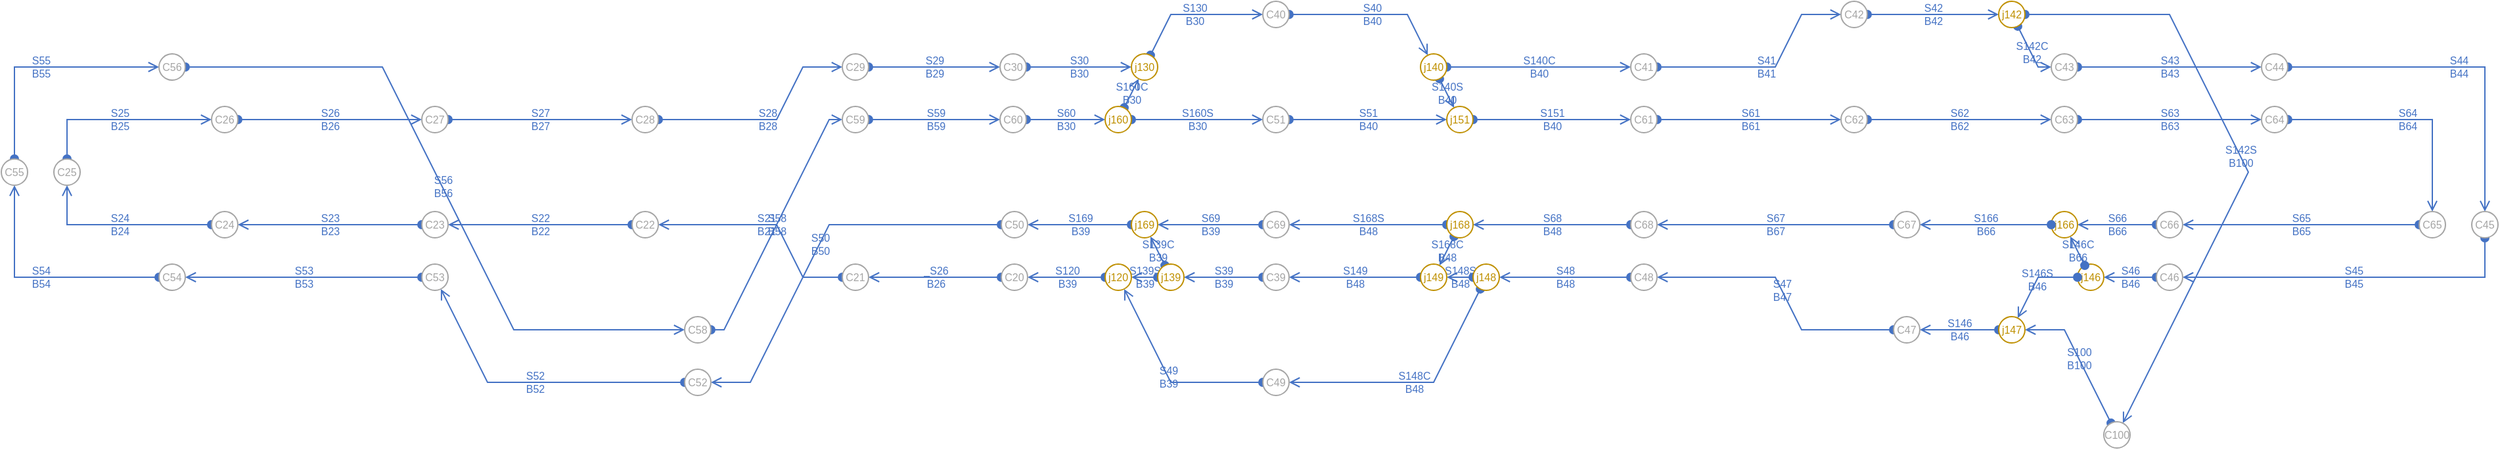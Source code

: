 <mxfile compressed="false" version="20.8.16" type="device">
  <diagram id="K6tpQGdSyWYsWiGt794e" name="v1">
    <mxGraphModel dx="1134" dy="796" grid="1" gridSize="10" guides="1" tooltips="1" connect="1" arrows="1" fold="1" page="1" pageScale="1" pageWidth="827" pageHeight="1169" math="0" shadow="0">
      <root>
        <mxCell id="0" />
        <mxCell id="1" parent="0" />
        <object label="%id%&lt;br&gt;%blockId%" placeholders="1" type="section" blockId="B40" id="S140S">
          <mxCell style="endArrow=open;html=1;rounded=0;startArrow=oval;startFill=1;endFill=0;fontSize=8;fontColor=#4472C4;strokeColor=#4472C4;labelBackgroundColor=none;" edge="1" parent="1" source="j140" target="j151">
            <mxGeometry width="100" height="100" relative="1" as="geometry">
              <mxPoint x="910" y="230" as="sourcePoint" />
              <mxPoint x="1050.0" y="230" as="targetPoint" />
            </mxGeometry>
          </mxCell>
        </object>
        <object label="%id%&lt;br&gt;%blockId%" placeholders="1" type="section" blockId="B40" id="S140C">
          <mxCell style="endArrow=open;html=1;rounded=0;startArrow=oval;startFill=1;endFill=0;fontSize=8;fontColor=#4472C4;strokeColor=#4472C4;labelBackgroundColor=none;" edge="1" parent="1" source="j140" target="C41">
            <mxGeometry width="100" height="100" relative="1" as="geometry">
              <mxPoint x="1134.434" y="218.963" as="sourcePoint" />
              <mxPoint x="1190" y="240" as="targetPoint" />
            </mxGeometry>
          </mxCell>
        </object>
        <object label="%id%&lt;br&gt;%blockId%" placeholders="1" type="section" blockId="B40" id="S40">
          <mxCell style="endArrow=open;html=1;rounded=0;startArrow=oval;startFill=1;endFill=0;fontSize=8;fontColor=#4472C4;strokeColor=#4472C4;labelBackgroundColor=none;" edge="1" parent="1" source="C40" target="j140">
            <mxGeometry width="100" height="100" relative="1" as="geometry">
              <mxPoint x="1020" y="170" as="sourcePoint" />
              <mxPoint x="1145.528" y="281.056" as="targetPoint" />
              <mxPoint as="offset" />
              <Array as="points">
                <mxPoint x="1100" y="200" />
              </Array>
            </mxGeometry>
          </mxCell>
        </object>
        <object label="%id%&lt;br&gt;%blockId%" placeholders="1" type="section" blockId="B30" id="S160C">
          <mxCell style="endArrow=open;html=1;rounded=0;startArrow=oval;startFill=1;endFill=0;fontSize=8;fontColor=#4472C4;strokeColor=#4472C4;labelBackgroundColor=none;" edge="1" parent="1" source="j160" target="j130">
            <mxGeometry width="100" height="100" relative="1" as="geometry">
              <mxPoint x="1094.451" y="218.955" as="sourcePoint" />
              <mxPoint x="1125.509" y="281.065" as="targetPoint" />
            </mxGeometry>
          </mxCell>
        </object>
        <object label="%id%&lt;br&gt;%blockId%" placeholders="1" type="section" blockId="B30" id="S160S">
          <mxCell style="endArrow=open;html=1;rounded=0;startArrow=oval;startFill=1;endFill=0;fontSize=8;fontColor=#4472C4;strokeColor=#4472C4;labelBackgroundColor=none;" edge="1" parent="1" source="j160" target="C51">
            <mxGeometry width="100" height="100" relative="1" as="geometry">
              <mxPoint x="1124.451" y="228.955" as="sourcePoint" />
              <mxPoint x="1000" y="300" as="targetPoint" />
              <mxPoint as="offset" />
            </mxGeometry>
          </mxCell>
        </object>
        <object label="%id%&lt;br&gt;%blockId%" placeholders="1" type="section" blockId="B30" id="S30">
          <mxCell style="endArrow=open;html=1;rounded=0;startArrow=oval;startFill=1;endFill=0;fontSize=8;fontColor=#4472C4;strokeColor=#4472C4;labelBackgroundColor=none;" edge="1" parent="1" source="C30" target="j130">
            <mxGeometry width="100" height="100" relative="1" as="geometry">
              <mxPoint x="810" y="240" as="sourcePoint" />
              <mxPoint x="925.528" y="218.944" as="targetPoint" />
            </mxGeometry>
          </mxCell>
        </object>
        <object label="%id%&lt;br&gt;%blockId%" placeholders="1" type="section" blockId="B39" id="S169">
          <mxCell style="endArrow=open;html=1;rounded=0;startArrow=oval;startFill=1;endFill=0;fontSize=8;fontColor=#4472C4;strokeColor=#4472C4;labelBackgroundColor=none;" edge="1" parent="1" source="j169" target="C50">
            <mxGeometry width="100" height="100" relative="1" as="geometry">
              <mxPoint x="850" y="360" as="sourcePoint" />
              <mxPoint x="760.0" y="170" as="targetPoint" />
            </mxGeometry>
          </mxCell>
        </object>
        <object label="%id%&lt;br&gt;%blockId%" placeholders="1" type="section" blockId="B39" id="S139S">
          <mxCell style="endArrow=open;html=1;rounded=0;startArrow=oval;startFill=1;endFill=0;fontSize=8;fontColor=#4472C4;strokeColor=#4472C4;labelBackgroundColor=none;" edge="1" parent="1" source="j139" target="j120">
            <mxGeometry width="100" height="100" relative="1" as="geometry">
              <mxPoint x="610" y="180" as="sourcePoint" />
              <mxPoint x="810" y="440" as="targetPoint" />
              <mxPoint as="offset" />
            </mxGeometry>
          </mxCell>
        </object>
        <object label="%id%&lt;br&gt;%blockId%" placeholders="1" type="section" blockId="B39" id="S139C">
          <mxCell style="endArrow=open;html=1;rounded=0;startArrow=oval;startFill=1;endFill=0;fontSize=8;fontColor=#4472C4;strokeColor=#4472C4;labelBackgroundColor=none;" edge="1" parent="1" source="j139" target="j169">
            <mxGeometry width="100" height="100" relative="1" as="geometry">
              <mxPoint x="765.545" y="441.047" as="sourcePoint" />
              <mxPoint x="734.472" y="378.944" as="targetPoint" />
            </mxGeometry>
          </mxCell>
        </object>
        <object label="%id%&lt;br&gt;%blockId%" placeholders="1" type="section" blockId="B39" id="S49">
          <mxCell style="endArrow=open;html=1;rounded=0;startArrow=oval;startFill=1;endFill=0;fontSize=8;fontColor=#4472C4;strokeColor=#4472C4;labelBackgroundColor=none;" edge="1" parent="1" source="C49" target="j120">
            <mxGeometry x="0.001" width="100" height="100" relative="1" as="geometry">
              <mxPoint x="955.528" y="511.056" as="sourcePoint" />
              <mxPoint x="864.472" y="388.944" as="targetPoint" />
              <Array as="points">
                <mxPoint x="920" y="480" />
              </Array>
              <mxPoint as="offset" />
            </mxGeometry>
          </mxCell>
        </object>
        <object label="%id%&lt;br&gt;%blockId%" placeholders="1" type="section" blockId="B54" id="S54">
          <mxCell style="endArrow=open;html=1;rounded=0;startArrow=oval;startFill=1;endFill=0;fontSize=8;fontColor=#4472C4;strokeColor=#4472C4;labelBackgroundColor=none;" edge="1" parent="1" source="C54" target="C55">
            <mxGeometry width="100" height="100" relative="1" as="geometry">
              <mxPoint x="160" y="480" as="sourcePoint" />
              <mxPoint x="100" y="480" as="targetPoint" />
              <mxPoint as="offset" />
              <Array as="points">
                <mxPoint x="40" y="400" />
              </Array>
            </mxGeometry>
          </mxCell>
        </object>
        <object label="%id%&lt;br&gt;%blockId%" placeholders="1" type="section" blockId="B30" id="S130">
          <mxCell style="endArrow=open;html=1;rounded=0;startArrow=oval;startFill=1;endFill=0;fontSize=8;fontColor=#4472C4;strokeColor=#4472C4;labelBackgroundColor=none;" edge="1" parent="1" source="j130" target="C40">
            <mxGeometry width="100" height="100" relative="1" as="geometry">
              <mxPoint x="940" y="210" as="sourcePoint" />
              <mxPoint x="1120" y="210" as="targetPoint" />
              <Array as="points">
                <mxPoint x="920" y="200" />
              </Array>
            </mxGeometry>
          </mxCell>
        </object>
        <object label="%id%&lt;br&gt;%blockId%" placeholders="1" type="section" blockId="B40" id="S51">
          <mxCell style="endArrow=open;html=1;rounded=0;startArrow=oval;startFill=1;endFill=0;fontSize=8;fontColor=#4472C4;strokeColor=#4472C4;labelBackgroundColor=none;" edge="1" parent="1" source="C51" target="j151">
            <mxGeometry width="100" height="100" relative="1" as="geometry">
              <mxPoint x="899.864" y="291.644" as="sourcePoint" />
              <mxPoint x="1010" y="310" as="targetPoint" />
              <mxPoint as="offset" />
            </mxGeometry>
          </mxCell>
        </object>
        <object label="%id%&lt;br&gt;%blockId%" placeholders="1" type="section" blockId="B40" id="S151">
          <mxCell style="endArrow=open;html=1;rounded=0;startArrow=oval;startFill=1;endFill=0;fontSize=8;fontColor=#4472C4;strokeColor=#4472C4;labelBackgroundColor=none;" edge="1" parent="1" source="j151" target="C61">
            <mxGeometry width="100" height="100" relative="1" as="geometry">
              <mxPoint x="1260.0" y="210" as="sourcePoint" />
              <mxPoint x="1280.0" y="210" as="targetPoint" />
              <mxPoint as="offset" />
            </mxGeometry>
          </mxCell>
        </object>
        <object label="%id%&lt;br&gt;%blockId%" placeholders="1" type="section" blockId="B61" id="S61">
          <mxCell style="endArrow=open;html=1;rounded=0;startArrow=oval;startFill=1;endFill=0;fontSize=8;fontColor=#4472C4;strokeColor=#4472C4;labelBackgroundColor=none;" edge="1" parent="1" source="C61" target="C62">
            <mxGeometry x="0.007" width="100" height="100" relative="1" as="geometry">
              <mxPoint x="1220" y="290" as="sourcePoint" />
              <mxPoint x="1370" y="280" as="targetPoint" />
              <mxPoint as="offset" />
            </mxGeometry>
          </mxCell>
        </object>
        <object label="%id%&lt;br&gt;%blockId%" placeholders="1" type="section" blockId="B65" id="S65">
          <mxCell style="endArrow=open;html=1;rounded=0;startArrow=oval;startFill=1;endFill=0;fontSize=8;fontColor=#4472C4;strokeColor=#4472C4;labelBackgroundColor=none;" edge="1" parent="1" source="C65" target="C66">
            <mxGeometry x="0.007" width="100" height="100" relative="1" as="geometry">
              <mxPoint x="1920" y="330" as="sourcePoint" />
              <mxPoint x="1810" y="370" as="targetPoint" />
              <mxPoint as="offset" />
              <Array as="points" />
            </mxGeometry>
          </mxCell>
        </object>
        <object label="%id%&lt;br&gt;%blockId%" placeholders="1" type="section" blockId="B48" id="S68">
          <mxCell style="endArrow=open;html=1;rounded=0;startArrow=oval;startFill=1;endFill=0;fontSize=8;fontColor=#4472C4;strokeColor=#4472C4;labelBackgroundColor=none;" edge="1" parent="1" source="C68" target="j168">
            <mxGeometry x="0.007" width="100" height="100" relative="1" as="geometry">
              <mxPoint x="1310.033" y="350.815" as="sourcePoint" />
              <mxPoint x="1170" y="360" as="targetPoint" />
              <mxPoint as="offset" />
            </mxGeometry>
          </mxCell>
        </object>
        <object label="%id%&lt;br&gt;%blockId%" placeholders="1" type="section" blockId="B44" id="S44">
          <mxCell style="endArrow=open;html=1;rounded=0;startArrow=oval;startFill=1;endFill=0;fontSize=8;fontColor=#4472C4;strokeColor=#4472C4;labelBackgroundColor=none;" edge="1" parent="1" source="C44" target="C45">
            <mxGeometry width="100" height="100" relative="1" as="geometry">
              <mxPoint x="1994.781" y="238.53" as="sourcePoint" />
              <mxPoint x="1974" y="240" as="targetPoint" />
              <Array as="points">
                <mxPoint x="1920" y="240" />
              </Array>
            </mxGeometry>
          </mxCell>
        </object>
        <object label="%id%&lt;br&gt;%blockId%" placeholders="1" type="section" blockId="B45" id="S45">
          <mxCell style="endArrow=open;html=1;rounded=0;startArrow=oval;startFill=1;endFill=0;fontSize=8;fontColor=#4472C4;strokeColor=#4472C4;labelBackgroundColor=none;" edge="1" parent="1" source="C45" target="C46">
            <mxGeometry width="100" height="100" relative="1" as="geometry">
              <mxPoint x="1930" y="260" as="sourcePoint" />
              <mxPoint x="1890" y="520" as="targetPoint" />
              <Array as="points">
                <mxPoint x="1920" y="400" />
              </Array>
            </mxGeometry>
          </mxCell>
        </object>
        <object label="%id%&lt;br&gt;%blockId%" placeholders="1" type="section" blockId="B48" id="S168S">
          <mxCell style="endArrow=open;html=1;rounded=0;startArrow=oval;startFill=1;endFill=0;fontSize=8;fontColor=#4472C4;strokeColor=#4472C4;labelBackgroundColor=none;" edge="1" parent="1" source="j168" target="C69">
            <mxGeometry width="100" height="100" relative="1" as="geometry">
              <mxPoint x="1150" y="360" as="sourcePoint" />
              <mxPoint x="860" y="370" as="targetPoint" />
            </mxGeometry>
          </mxCell>
        </object>
        <object label="%id%&lt;br&gt;%blockId%" placeholders="1" type="section" blockId="B24" id="S24">
          <mxCell style="endArrow=open;html=1;rounded=0;startArrow=oval;startFill=1;endFill=0;fontSize=8;fontColor=#4472C4;strokeColor=#4472C4;labelBackgroundColor=none;" edge="1" parent="1" source="C24" target="C25">
            <mxGeometry width="100" height="100" relative="1" as="geometry">
              <mxPoint x="360" y="410.0" as="sourcePoint" />
              <mxPoint x="260" y="410.0" as="targetPoint" />
              <Array as="points">
                <mxPoint x="80" y="360" />
              </Array>
            </mxGeometry>
          </mxCell>
        </object>
        <object label="%id%&lt;br&gt;%blockId%" placeholders="1" type="section" blockId="B25" id="S25">
          <mxCell style="endArrow=open;html=1;rounded=0;startArrow=oval;startFill=1;endFill=0;fontSize=8;fontColor=#4472C4;strokeColor=#4472C4;labelBackgroundColor=none;" edge="1" parent="1" source="C25" target="C26">
            <mxGeometry width="100" height="100" relative="1" as="geometry">
              <mxPoint x="240.0" y="370" as="sourcePoint" />
              <mxPoint x="180" y="370" as="targetPoint" />
              <Array as="points">
                <mxPoint x="80" y="280" />
              </Array>
            </mxGeometry>
          </mxCell>
        </object>
        <object label="%id%&lt;br&gt;%blockId%" placeholders="1" type="section" blockId="B26" id="S26">
          <mxCell style="endArrow=open;html=1;rounded=0;startArrow=oval;startFill=1;endFill=0;fontSize=8;fontColor=#4472C4;strokeColor=#4472C4;labelBackgroundColor=none;" edge="1" parent="1" source="C26" target="C27">
            <mxGeometry width="100" height="100" relative="1" as="geometry">
              <mxPoint x="570" y="360" as="sourcePoint" />
              <mxPoint x="280" y="280" as="targetPoint" />
              <mxPoint as="offset" />
            </mxGeometry>
          </mxCell>
        </object>
        <object label="%id%&lt;br&gt;%blockId%" placeholders="1" type="section" blockId="B55" id="S55">
          <mxCell style="endArrow=open;html=1;rounded=0;startArrow=oval;startFill=1;endFill=0;fontSize=8;fontColor=#4472C4;strokeColor=#4472C4;labelBackgroundColor=none;" edge="1" parent="1" source="C55" target="C56">
            <mxGeometry width="100" height="100" relative="1" as="geometry">
              <mxPoint x="360.0" y="450" as="sourcePoint" />
              <mxPoint x="110" y="200" as="targetPoint" />
              <mxPoint as="offset" />
              <Array as="points">
                <mxPoint x="40" y="240" />
              </Array>
            </mxGeometry>
          </mxCell>
        </object>
        <object label="%id%&lt;br&gt;%blockId%" placeholders="1" type="section" blockId="B26" id="_S26">
          <mxCell style="endArrow=open;html=1;rounded=0;startArrow=oval;startFill=1;endFill=0;fontSize=8;fontColor=#4472C4;strokeColor=#4472C4;labelBackgroundColor=none;" edge="1" parent="1" source="C20" target="C21">
            <mxGeometry width="100" height="100" relative="1" as="geometry">
              <mxPoint x="790" y="440" as="sourcePoint" />
              <mxPoint x="700" y="440" as="targetPoint" />
            </mxGeometry>
          </mxCell>
        </object>
        <object label="%id%&lt;br&gt;%blockId%" placeholders="1" type="section" blockId="B48" id="S148C">
          <mxCell style="endArrow=open;html=1;rounded=0;startArrow=oval;startFill=1;endFill=0;fontSize=8;fontColor=#4472C4;strokeColor=#4472C4;labelBackgroundColor=none;" edge="1" parent="1" source="j148" target="C49">
            <mxGeometry width="100" height="100" relative="1" as="geometry">
              <mxPoint x="1220" y="470" as="sourcePoint" />
              <mxPoint x="899.822" y="451.878" as="targetPoint" />
              <Array as="points">
                <mxPoint x="1120" y="480" />
              </Array>
            </mxGeometry>
          </mxCell>
        </object>
        <object label="%id%&lt;br&gt;%blockId%" placeholders="1" type="section" blockId="B39" id="S69">
          <mxCell style="endArrow=open;html=1;rounded=0;startArrow=oval;startFill=1;endFill=0;fontSize=8;fontColor=#4472C4;strokeColor=#4472C4;labelBackgroundColor=none;" edge="1" parent="1" source="C69" target="j169">
            <mxGeometry width="100" height="100" relative="1" as="geometry">
              <mxPoint x="925.552" y="521.044" as="sourcePoint" />
              <mxPoint x="950" y="390" as="targetPoint" />
            </mxGeometry>
          </mxCell>
        </object>
        <object label="%id%&lt;br&gt;%blockId%" placeholders="1" type="section" blockId="B29" id="S29">
          <mxCell style="endArrow=open;html=1;rounded=0;startArrow=oval;startFill=1;endFill=0;fontSize=8;fontColor=#4472C4;strokeColor=#4472C4;labelBackgroundColor=none;" edge="1" parent="1" source="C29" target="C30">
            <mxGeometry width="100" height="100" relative="1" as="geometry">
              <mxPoint x="820" y="210" as="sourcePoint" />
              <mxPoint x="790" y="240" as="targetPoint" />
            </mxGeometry>
          </mxCell>
        </object>
        <object label="%id%&lt;br&gt;%blockId%" placeholders="1" type="section" blockId="B58" id="S58">
          <mxCell style="endArrow=open;html=1;rounded=0;startArrow=oval;startFill=1;endFill=0;fontSize=8;fontColor=#4472C4;strokeColor=#4472C4;labelBackgroundColor=none;" edge="1" parent="1" source="C58" target="C59">
            <mxGeometry width="100" height="100" relative="1" as="geometry">
              <mxPoint x="690" y="170" as="sourcePoint" />
              <mxPoint x="660" y="160" as="targetPoint" />
              <Array as="points">
                <mxPoint x="580" y="440" />
                <mxPoint x="660" y="280" />
              </Array>
            </mxGeometry>
          </mxCell>
        </object>
        <object label="%id%&lt;br&gt;%blockId%" placeholders="1" type="section" blockId="B56" id="S56">
          <mxCell style="endArrow=open;html=1;rounded=0;startArrow=oval;startFill=1;endFill=0;fontSize=8;fontColor=#4472C4;strokeColor=#4472C4;labelBackgroundColor=none;" edge="1" parent="1" source="C56" target="C58">
            <mxGeometry width="100" height="100" relative="1" as="geometry">
              <mxPoint x="364.472" y="368.944" as="sourcePoint" />
              <mxPoint x="560" y="600" as="targetPoint" />
              <Array as="points">
                <mxPoint x="320" y="240" />
                <mxPoint x="420" y="440" />
              </Array>
            </mxGeometry>
          </mxCell>
        </object>
        <object label="%id%&lt;br&gt;%blockId%" placeholders="1" type="section" blockId="B28" id="S28">
          <mxCell style="endArrow=open;html=1;rounded=0;startArrow=oval;startFill=1;endFill=0;fontSize=8;fontColor=#4472C4;strokeColor=#4472C4;labelBackgroundColor=none;" parent="1" source="C28" target="C29" edge="1">
            <mxGeometry width="100" height="100" relative="1" as="geometry">
              <mxPoint x="610" y="290" as="sourcePoint" />
              <mxPoint x="630" y="150" as="targetPoint" />
              <Array as="points">
                <mxPoint x="620" y="280" />
                <mxPoint x="640" y="240" />
              </Array>
            </mxGeometry>
          </mxCell>
        </object>
        <object label="%id%&lt;br&gt;%blockId%" placeholders="1" type="section" blockId="B59" id="S59">
          <mxCell style="endArrow=open;html=1;rounded=0;startArrow=oval;startFill=1;endFill=0;fontSize=8;fontColor=#4472C4;strokeColor=#4472C4;labelBackgroundColor=none;" parent="1" source="C59" target="C60" edge="1">
            <mxGeometry x="0.006" width="100" height="100" relative="1" as="geometry">
              <mxPoint x="680" y="310" as="sourcePoint" />
              <mxPoint x="780" y="370" as="targetPoint" />
              <mxPoint as="offset" />
            </mxGeometry>
          </mxCell>
        </object>
        <object label="%id%&lt;br&gt;%blockId%" placeholders="1" type="section" blockId="B30" id="S60">
          <mxCell style="endArrow=open;html=1;rounded=0;startArrow=oval;startFill=1;endFill=0;fontSize=8;fontColor=#4472C4;strokeColor=#4472C4;labelBackgroundColor=none;" edge="1" parent="1" source="C60" target="j160">
            <mxGeometry x="0.006" width="100" height="100" relative="1" as="geometry">
              <mxPoint x="820" y="310" as="sourcePoint" />
              <mxPoint x="800" y="290" as="targetPoint" />
              <mxPoint as="offset" />
            </mxGeometry>
          </mxCell>
        </object>
        <object label="%id%&lt;br&gt;%blockId%" placeholders="1" type="section" blockId="B23" id="S23">
          <mxCell style="endArrow=open;html=1;rounded=0;startArrow=oval;startFill=1;endFill=0;fontSize=8;fontColor=#4472C4;strokeColor=#4472C4;labelBackgroundColor=none;" edge="1" parent="1" source="C23" target="C24">
            <mxGeometry width="100" height="100" relative="1" as="geometry">
              <mxPoint x="130.0" y="440.0" as="sourcePoint" />
              <mxPoint x="180" y="430" as="targetPoint" />
            </mxGeometry>
          </mxCell>
        </object>
        <object label="%id%&lt;br&gt;%blockId%" placeholders="1" type="section" blockId="B22" id="S22">
          <mxCell style="endArrow=open;html=1;rounded=0;startArrow=oval;startFill=1;endFill=0;fontSize=8;fontColor=#4472C4;strokeColor=#4472C4;labelBackgroundColor=none;" edge="1" parent="1" source="C22" target="C23">
            <mxGeometry width="100" height="100" relative="1" as="geometry">
              <mxPoint x="170.0" y="440.0" as="sourcePoint" />
              <mxPoint x="410.0" y="360" as="targetPoint" />
              <mxPoint as="offset" />
            </mxGeometry>
          </mxCell>
        </object>
        <object label="%id%&lt;br&gt;%blockId%" placeholders="1" type="section" blockId="B21" id="S21">
          <mxCell style="endArrow=open;html=1;rounded=0;startArrow=oval;startFill=1;endFill=0;fontSize=8;fontColor=#4472C4;strokeColor=#4472C4;labelBackgroundColor=none;" edge="1" parent="1" source="C21" target="C22">
            <mxGeometry width="100" height="100" relative="1" as="geometry">
              <mxPoint x="660" y="400" as="sourcePoint" />
              <mxPoint x="700" y="370.0" as="targetPoint" />
              <Array as="points">
                <mxPoint x="640" y="400" />
                <mxPoint x="620" y="360" />
              </Array>
            </mxGeometry>
          </mxCell>
        </object>
        <object label="%id%&lt;br&gt;%blockId%" placeholders="1" type="section" blockId="B50" id="S50">
          <mxCell style="endArrow=open;html=1;rounded=0;startArrow=oval;startFill=1;endFill=0;fontSize=8;fontColor=#4472C4;strokeColor=#4472C4;labelBackgroundColor=none;" edge="1" parent="1" source="C50" target="C52">
            <mxGeometry width="100" height="100" relative="1" as="geometry">
              <mxPoint x="670" y="360" as="sourcePoint" />
              <mxPoint x="700" y="450.0" as="targetPoint" />
              <Array as="points">
                <mxPoint x="660" y="360" />
                <mxPoint x="600" y="480" />
              </Array>
            </mxGeometry>
          </mxCell>
        </object>
        <object label="%id%&lt;br&gt;%blockId%" placeholders="1" type="section" blockId="B52" id="S52">
          <mxCell style="endArrow=open;html=1;rounded=0;startArrow=oval;startFill=1;endFill=0;fontSize=8;fontColor=#4472C4;strokeColor=#4472C4;labelBackgroundColor=none;" edge="1" parent="1" source="C52" target="C53">
            <mxGeometry width="100" height="100" relative="1" as="geometry">
              <mxPoint x="560" y="370.0" as="sourcePoint" />
              <mxPoint x="410" y="550" as="targetPoint" />
              <Array as="points">
                <mxPoint x="400" y="480" />
              </Array>
            </mxGeometry>
          </mxCell>
        </object>
        <object label="%id%&lt;br&gt;%blockId%" placeholders="1" type="section" blockId="B53" id="S53">
          <mxCell style="endArrow=open;html=1;rounded=0;startArrow=oval;startFill=1;endFill=0;fontSize=8;fontColor=#4472C4;strokeColor=#4472C4;labelBackgroundColor=none;" edge="1" parent="1" source="C53" target="C54">
            <mxGeometry width="100" height="100" relative="1" as="geometry">
              <mxPoint x="470" y="490" as="sourcePoint" />
              <mxPoint x="440" y="390.0" as="targetPoint" />
            </mxGeometry>
          </mxCell>
        </object>
        <object label="%id%&lt;br&gt;%blockId%" placeholders="1" type="section" blockId="B27" id="S27">
          <mxCell style="endArrow=open;html=1;rounded=0;startArrow=oval;startFill=1;endFill=0;fontSize=8;fontColor=#4472C4;strokeColor=#4472C4;labelBackgroundColor=none;" edge="1" parent="1" source="C27" target="C28">
            <mxGeometry width="100" height="100" relative="1" as="geometry">
              <mxPoint x="410.0" y="280" as="sourcePoint" />
              <mxPoint x="574.631" y="148.437" as="targetPoint" />
            </mxGeometry>
          </mxCell>
        </object>
        <object label="%id%&lt;br&gt;%blockId%" placeholders="1" type="section" blockId="B41" id="S41">
          <mxCell style="endArrow=open;html=1;rounded=0;startArrow=oval;startFill=1;endFill=0;fontSize=8;fontColor=#4472C4;strokeColor=#4472C4;labelBackgroundColor=none;" parent="1" source="C41" target="C42" edge="1">
            <mxGeometry width="100" height="100" relative="1" as="geometry">
              <mxPoint x="1330" y="200" as="sourcePoint" />
              <mxPoint x="1450" y="240" as="targetPoint" />
              <Array as="points">
                <mxPoint x="1380" y="240" />
                <mxPoint x="1400" y="200" />
              </Array>
            </mxGeometry>
          </mxCell>
        </object>
        <object label="%id%&lt;br&gt;%blockId%" placeholders="1" type="section" blockId="B62" id="S62">
          <mxCell style="endArrow=open;html=1;rounded=0;startArrow=oval;startFill=1;endFill=0;fontSize=8;fontColor=#4472C4;strokeColor=#4472C4;labelBackgroundColor=none;" parent="1" source="C62" target="C63" edge="1">
            <mxGeometry width="100" height="100" relative="1" as="geometry">
              <mxPoint x="1400" y="230" as="sourcePoint" />
              <mxPoint x="1460" y="260" as="targetPoint" />
            </mxGeometry>
          </mxCell>
        </object>
        <object label="%id%&lt;br&gt;%blockId%" placeholders="1" type="section" blockId="B42" id="S142C">
          <mxCell style="endArrow=open;html=1;rounded=0;startArrow=oval;startFill=1;endFill=0;fontSize=8;fontColor=#4472C4;strokeColor=#4472C4;labelBackgroundColor=none;" edge="1" parent="1" source="j142" target="C43">
            <mxGeometry width="100" height="100" relative="1" as="geometry">
              <mxPoint x="1570" y="200" as="sourcePoint" />
              <mxPoint x="1520" y="210" as="targetPoint" />
              <Array as="points">
                <mxPoint x="1580" y="240" />
              </Array>
            </mxGeometry>
          </mxCell>
        </object>
        <object label="%id%&lt;br&gt;%blockId%" placeholders="1" type="section" blockId="B43" id="S43">
          <mxCell style="endArrow=open;html=1;rounded=0;startArrow=oval;startFill=1;endFill=0;fontSize=8;fontColor=#4472C4;strokeColor=#4472C4;labelBackgroundColor=none;" edge="1" parent="1" source="C43" target="C44">
            <mxGeometry width="100" height="100" relative="1" as="geometry">
              <mxPoint x="1430.0" y="220" as="sourcePoint" />
              <mxPoint x="1530" y="220" as="targetPoint" />
            </mxGeometry>
          </mxCell>
        </object>
        <object label="%id%&lt;br&gt;%blockId%" placeholders="1" type="section" blockId="B42" id="S42">
          <mxCell style="endArrow=open;html=1;rounded=0;startArrow=oval;startFill=1;endFill=0;fontSize=8;fontColor=#4472C4;strokeColor=#4472C4;labelBackgroundColor=none;" edge="1" parent="1" source="C42" target="j142">
            <mxGeometry width="100" height="100" relative="1" as="geometry">
              <mxPoint x="1417.071" y="217.071" as="sourcePoint" />
              <mxPoint x="1550" y="200" as="targetPoint" />
            </mxGeometry>
          </mxCell>
        </object>
        <object label="%id%&lt;br&gt;%blockId%" placeholders="1" type="section" blockId="B63" id="S63">
          <mxCell style="endArrow=open;html=1;rounded=0;startArrow=oval;startFill=1;endFill=0;fontSize=8;fontColor=#4472C4;strokeColor=#4472C4;labelBackgroundColor=none;" edge="1" parent="1" source="C63" target="C64">
            <mxGeometry width="100" height="100" relative="1" as="geometry">
              <mxPoint x="1540" y="210" as="sourcePoint" />
              <mxPoint x="1640" y="210" as="targetPoint" />
            </mxGeometry>
          </mxCell>
        </object>
        <object label="%id%&lt;br&gt;%blockId%" placeholders="1" type="section" blockId="B64" id="S64">
          <mxCell style="endArrow=open;html=1;rounded=0;startArrow=oval;startFill=1;endFill=0;fontSize=8;fontColor=#4472C4;strokeColor=#4472C4;labelBackgroundColor=none;" edge="1" parent="1" source="C64" target="C65">
            <mxGeometry x="0.007" width="100" height="100" relative="1" as="geometry">
              <mxPoint x="1810" y="280" as="sourcePoint" />
              <mxPoint x="1890" y="400" as="targetPoint" />
              <mxPoint as="offset" />
              <Array as="points">
                <mxPoint x="1880" y="280" />
              </Array>
            </mxGeometry>
          </mxCell>
        </object>
        <object label="%id%&lt;br&gt;%blockId%" placeholders="1" type="section" blockId="B46" id="S46">
          <mxCell style="endArrow=open;html=1;rounded=0;startArrow=oval;startFill=1;endFill=0;fontSize=8;fontColor=#4472C4;strokeColor=#4472C4;labelBackgroundColor=none;" edge="1" parent="1" source="C46" target="j146">
            <mxGeometry width="100" height="100" relative="1" as="geometry">
              <mxPoint x="1360" y="410" as="sourcePoint" />
              <mxPoint x="1610" y="400" as="targetPoint" />
              <Array as="points" />
              <mxPoint as="offset" />
            </mxGeometry>
          </mxCell>
        </object>
        <object label="%id%&lt;br&gt;%blockId%" placeholders="1" type="section" blockId="B67" id="S67">
          <mxCell style="endArrow=open;html=1;rounded=0;startArrow=oval;startFill=1;endFill=0;fontSize=8;fontColor=#4472C4;strokeColor=#4472C4;labelBackgroundColor=none;" edge="1" parent="1" source="C67" target="C68">
            <mxGeometry x="0.007" width="100" height="100" relative="1" as="geometry">
              <mxPoint x="1370" y="420" as="sourcePoint" />
              <mxPoint x="1230" y="420" as="targetPoint" />
              <mxPoint as="offset" />
            </mxGeometry>
          </mxCell>
        </object>
        <object label="%id%&lt;br&gt;%blockId%" placeholders="1" type="section" blockId="B47" id="S47">
          <mxCell style="endArrow=open;html=1;rounded=0;startArrow=oval;startFill=1;endFill=0;fontSize=8;fontColor=#4472C4;strokeColor=#4472C4;labelBackgroundColor=none;" edge="1" parent="1" source="C47" target="C48">
            <mxGeometry x="0.007" width="100" height="100" relative="1" as="geometry">
              <mxPoint x="1380" y="430" as="sourcePoint" />
              <mxPoint x="1320" y="410" as="targetPoint" />
              <mxPoint as="offset" />
              <Array as="points">
                <mxPoint x="1400" y="440" />
                <mxPoint x="1380" y="400" />
              </Array>
            </mxGeometry>
          </mxCell>
        </object>
        <object label="%id%&lt;br&gt;%blockId%" placeholders="1" type="section" blockId="B66" id="S66">
          <mxCell style="endArrow=open;html=1;rounded=0;startArrow=oval;startFill=1;endFill=0;fontSize=8;fontColor=#4472C4;strokeColor=#4472C4;labelBackgroundColor=none;" edge="1" parent="1" source="C66" target="j166">
            <mxGeometry width="100" height="100" relative="1" as="geometry">
              <mxPoint x="1400" y="450" as="sourcePoint" />
              <mxPoint x="1600" y="340" as="targetPoint" />
            </mxGeometry>
          </mxCell>
        </object>
        <object label="%id%&lt;br&gt;%blockId%" placeholders="1" type="section" blockId="B39" id="S120">
          <mxCell style="endArrow=open;html=1;rounded=0;startArrow=oval;startFill=1;endFill=0;fontSize=8;fontColor=#4472C4;strokeColor=#4472C4;labelBackgroundColor=none;" edge="1" parent="1" source="j120" target="C20">
            <mxGeometry width="100" height="100" relative="1" as="geometry">
              <mxPoint x="900" y="370" as="sourcePoint" />
              <mxPoint x="821" y="370" as="targetPoint" />
            </mxGeometry>
          </mxCell>
        </object>
        <object label="%id%&lt;br&gt;%blockId%" placeholders="1" type="section" blockId="B48" id="S149">
          <mxCell style="endArrow=open;html=1;rounded=0;startArrow=oval;startFill=1;endFill=0;fontSize=8;fontColor=#4472C4;strokeColor=#4472C4;labelBackgroundColor=none;" edge="1" parent="1" source="j149" target="C39">
            <mxGeometry width="100" height="100" relative="1" as="geometry">
              <mxPoint x="1130" y="400" as="sourcePoint" />
              <mxPoint x="1030" y="410" as="targetPoint" />
            </mxGeometry>
          </mxCell>
        </object>
        <object label="%id%&lt;br&gt;%blockId%" placeholders="1" type="section" blockId="B48" id="S148S">
          <mxCell style="endArrow=open;html=1;rounded=0;startArrow=oval;startFill=1;endFill=0;fontSize=8;fontColor=#4472C4;strokeColor=#4472C4;labelBackgroundColor=none;" edge="1" parent="1" source="j148" target="j149">
            <mxGeometry width="100" height="100" relative="1" as="geometry">
              <mxPoint x="1120" y="410" as="sourcePoint" />
              <mxPoint x="940" y="410" as="targetPoint" />
            </mxGeometry>
          </mxCell>
        </object>
        <object label="%id%&lt;br&gt;%blockId%" placeholders="1" type="section" blockId="B48" id="S168C">
          <mxCell style="endArrow=open;html=1;rounded=0;startArrow=oval;startFill=1;endFill=0;fontSize=8;fontColor=#4472C4;strokeColor=#4472C4;labelBackgroundColor=none;" edge="1" parent="1" source="j168" target="j149">
            <mxGeometry width="100" height="100" relative="1" as="geometry">
              <mxPoint x="1180" y="410" as="sourcePoint" />
              <mxPoint x="1140.0" y="410" as="targetPoint" />
            </mxGeometry>
          </mxCell>
        </object>
        <object label="%id%&lt;br&gt;%blockId%" placeholders="1" type="section" blockId="B39" id="S39">
          <mxCell style="endArrow=open;html=1;rounded=0;startArrow=oval;startFill=1;endFill=0;fontSize=8;fontColor=#4472C4;strokeColor=#4472C4;labelBackgroundColor=none;" edge="1" parent="1" source="C39" target="j139">
            <mxGeometry width="100" height="100" relative="1" as="geometry">
              <mxPoint x="1120" y="410" as="sourcePoint" />
              <mxPoint x="940" y="430" as="targetPoint" />
            </mxGeometry>
          </mxCell>
        </object>
        <object label="%id%&lt;br&gt;%blockId%" placeholders="1" type="section" blockId="B48" id="S48">
          <mxCell style="endArrow=open;html=1;rounded=0;startArrow=oval;startFill=1;endFill=0;fontSize=8;fontColor=#4472C4;strokeColor=#4472C4;labelBackgroundColor=none;" edge="1" parent="1" source="C48" target="j148">
            <mxGeometry x="0.007" width="100" height="100" relative="1" as="geometry">
              <mxPoint x="1280" y="370" as="sourcePoint" />
              <mxPoint x="1160" y="370" as="targetPoint" />
              <mxPoint as="offset" />
            </mxGeometry>
          </mxCell>
        </object>
        <object label="%id%&lt;br&gt;%blockId%" placeholders="1" type="section" blockId="B100" id="S142S">
          <mxCell style="endArrow=open;html=1;rounded=0;startArrow=oval;startFill=1;endFill=0;fontSize=8;fontColor=#4472C4;strokeColor=#4472C4;labelBackgroundColor=none;" edge="1" parent="1" source="j142" target="C100">
            <mxGeometry x="0.007" width="100" height="100" relative="1" as="geometry">
              <mxPoint x="1578.953" y="214.455" as="sourcePoint" />
              <mxPoint x="1660" y="480" as="targetPoint" />
              <Array as="points">
                <mxPoint x="1680" y="200" />
                <mxPoint x="1740" y="320" />
              </Array>
              <mxPoint as="offset" />
            </mxGeometry>
          </mxCell>
        </object>
        <object label="%id%&lt;br&gt;%blockId%" placeholders="1" type="section" blockId="B46" id="S146">
          <mxCell style="endArrow=open;html=1;rounded=0;startArrow=oval;startFill=1;endFill=0;fontSize=8;fontColor=#4472C4;strokeColor=#4472C4;labelBackgroundColor=none;" edge="1" parent="1" source="j147" target="C47">
            <mxGeometry width="100" height="100" relative="1" as="geometry">
              <mxPoint x="1681.8" y="415.723" as="sourcePoint" />
              <mxPoint x="1598.192" y="474.265" as="targetPoint" />
            </mxGeometry>
          </mxCell>
        </object>
        <object label="%id%&lt;br&gt;%blockId%" placeholders="1" type="section" blockId="B100" id="S100">
          <mxCell style="endArrow=open;html=1;rounded=0;startArrow=oval;startFill=1;endFill=0;fontSize=8;fontColor=#4472C4;strokeColor=#4472C4;labelBackgroundColor=none;" edge="1" parent="1" source="C100" target="j147">
            <mxGeometry width="100" height="100" relative="1" as="geometry">
              <mxPoint x="1620" y="480" as="sourcePoint" />
              <mxPoint x="1608.192" y="484.265" as="targetPoint" />
              <Array as="points">
                <mxPoint x="1600" y="440" />
              </Array>
            </mxGeometry>
          </mxCell>
        </object>
        <object label="%id%" placeholders="1" type="junction" id="j140">
          <mxCell style="ellipse;whiteSpace=wrap;html=1;aspect=fixed;fontSize=8;fontColor=#BF9000;strokeColor=#BF9000;labelBackgroundColor=none;" parent="1" vertex="1">
            <mxGeometry x="1110" y="230" width="20" height="20" as="geometry" />
          </mxCell>
        </object>
        <object label="%id%" placeholders="1" type="junction" id="j130">
          <mxCell style="ellipse;whiteSpace=wrap;html=1;aspect=fixed;fontSize=8;fontColor=#BF9000;strokeColor=#BF9000;labelBackgroundColor=none;" parent="1" vertex="1">
            <mxGeometry x="890" y="230" width="20" height="20" as="geometry" />
          </mxCell>
        </object>
        <object label="%id%" placeholders="1" type="junction" id="j160">
          <mxCell style="ellipse;whiteSpace=wrap;html=1;aspect=fixed;fontSize=8;fontColor=#BF9000;strokeColor=#BF9000;labelBackgroundColor=none;" parent="1" vertex="1">
            <mxGeometry x="870" y="270" width="20" height="20" as="geometry" />
          </mxCell>
        </object>
        <object label="%id%" placeholders="1" type="junction" id="j169">
          <mxCell style="ellipse;whiteSpace=wrap;html=1;aspect=fixed;fontSize=8;fontColor=#BF9000;strokeColor=#BF9000;labelBackgroundColor=none;" parent="1" vertex="1">
            <mxGeometry x="890" y="350" width="20" height="20" as="geometry" />
          </mxCell>
        </object>
        <object label="%id%" placeholders="1" type="junction" id="j139">
          <mxCell style="ellipse;whiteSpace=wrap;html=1;aspect=fixed;fontSize=8;fontColor=#BF9000;strokeColor=#BF9000;labelBackgroundColor=none;" parent="1" vertex="1">
            <mxGeometry x="910" y="390" width="20" height="20" as="geometry" />
          </mxCell>
        </object>
        <object label="%id%" placeholders="1" type="junction" id="C40">
          <mxCell style="ellipse;whiteSpace=wrap;html=1;aspect=fixed;fontSize=8;fontColor=#A5A5A5;strokeColor=#A5A5A5;labelBackgroundColor=none;" parent="1" vertex="1">
            <mxGeometry x="990" y="190" width="20" height="20" as="geometry" />
          </mxCell>
        </object>
        <object label="%id%" placeholders="1" type="junction" id="C51">
          <mxCell style="ellipse;whiteSpace=wrap;html=1;aspect=fixed;fontSize=8;fontColor=#A5A5A5;strokeColor=#A5A5A5;labelBackgroundColor=none;" parent="1" vertex="1">
            <mxGeometry x="990" y="270" width="20" height="20" as="geometry" />
          </mxCell>
        </object>
        <object label="%id%" placeholders="1" type="junction" id="j151">
          <mxCell style="ellipse;whiteSpace=wrap;html=1;aspect=fixed;fontSize=8;fontColor=#BF9000;strokeColor=#BF9000;labelBackgroundColor=none;" parent="1" vertex="1">
            <mxGeometry x="1130" y="270" width="20" height="20" as="geometry" />
          </mxCell>
        </object>
        <object label="%id%" placeholders="1" type="junction" id="C61">
          <mxCell style="ellipse;whiteSpace=wrap;html=1;aspect=fixed;fontSize=8;fontColor=#A5A5A5;strokeColor=#A5A5A5;labelBackgroundColor=none;" parent="1" vertex="1">
            <mxGeometry x="1270" y="270" width="20" height="20" as="geometry" />
          </mxCell>
        </object>
        <object label="%id%" placeholders="1" type="junction" id="C41">
          <mxCell style="ellipse;whiteSpace=wrap;html=1;aspect=fixed;fontSize=8;fontColor=#A5A5A5;strokeColor=#A5A5A5;labelBackgroundColor=none;" parent="1" vertex="1">
            <mxGeometry x="1270" y="230" width="20" height="20" as="geometry" />
          </mxCell>
        </object>
        <object label="%id%" placeholders="1" type="junction" id="C65">
          <mxCell style="ellipse;whiteSpace=wrap;html=1;aspect=fixed;fontSize=8;fontColor=#A5A5A5;strokeColor=#A5A5A5;labelBackgroundColor=none;" parent="1" vertex="1">
            <mxGeometry x="1870" y="350" width="20" height="20" as="geometry" />
          </mxCell>
        </object>
        <object label="%id%" placeholders="1" type="junction" id="C68">
          <mxCell style="ellipse;whiteSpace=wrap;html=1;aspect=fixed;fontSize=8;fontColor=#A5A5A5;strokeColor=#A5A5A5;labelBackgroundColor=none;" parent="1" vertex="1">
            <mxGeometry x="1270" y="350" width="20" height="20" as="geometry" />
          </mxCell>
        </object>
        <object label="%id%" placeholders="1" type="junction" id="C45">
          <mxCell style="ellipse;whiteSpace=wrap;html=1;aspect=fixed;fontSize=8;fontColor=#A5A5A5;strokeColor=#A5A5A5;labelBackgroundColor=none;" parent="1" vertex="1">
            <mxGeometry x="1910" y="350" width="20" height="20" as="geometry" />
          </mxCell>
        </object>
        <object label="%id%" placeholders="1" type="junction" id="C48">
          <mxCell style="ellipse;whiteSpace=wrap;html=1;aspect=fixed;fontSize=8;fontColor=#A5A5A5;strokeColor=#A5A5A5;labelBackgroundColor=none;" parent="1" vertex="1">
            <mxGeometry x="1270" y="390" width="20" height="20" as="geometry" />
          </mxCell>
        </object>
        <object label="%id%" placeholders="1" type="junction" id="C69">
          <mxCell style="ellipse;whiteSpace=wrap;html=1;aspect=fixed;fontSize=8;fontColor=#A5A5A5;strokeColor=#A5A5A5;labelBackgroundColor=none;" parent="1" vertex="1">
            <mxGeometry x="990" y="350" width="20" height="20" as="geometry" />
          </mxCell>
        </object>
        <object label="%id%" placeholders="1" type="junction" id="C24">
          <mxCell style="ellipse;whiteSpace=wrap;html=1;aspect=fixed;fontSize=8;fontColor=#A5A5A5;strokeColor=#A5A5A5;labelBackgroundColor=none;" parent="1" vertex="1">
            <mxGeometry x="190" y="350" width="20" height="20" as="geometry" />
          </mxCell>
        </object>
        <object label="%id%" placeholders="1" type="junction" id="C25">
          <mxCell style="ellipse;whiteSpace=wrap;html=1;aspect=fixed;fontSize=8;fontColor=#A5A5A5;strokeColor=#A5A5A5;labelBackgroundColor=none;" parent="1" vertex="1">
            <mxGeometry x="70" y="310" width="20" height="20" as="geometry" />
          </mxCell>
        </object>
        <object label="%id%" placeholders="1" type="junction" id="C26">
          <mxCell style="ellipse;whiteSpace=wrap;html=1;aspect=fixed;fontSize=8;fontColor=#A5A5A5;strokeColor=#A5A5A5;labelBackgroundColor=none;" parent="1" vertex="1">
            <mxGeometry x="190" y="270" width="20" height="20" as="geometry" />
          </mxCell>
        </object>
        <object label="%id%" placeholders="1" type="junction" id="C55">
          <mxCell style="ellipse;whiteSpace=wrap;html=1;aspect=fixed;fontSize=8;fontColor=#A5A5A5;strokeColor=#A5A5A5;labelBackgroundColor=none;" parent="1" vertex="1">
            <mxGeometry x="30" y="310" width="20" height="20" as="geometry" />
          </mxCell>
        </object>
        <object label="%id%" placeholders="1" type="junction" id="C54">
          <mxCell style="ellipse;whiteSpace=wrap;html=1;aspect=fixed;fontSize=8;fontColor=#A5A5A5;strokeColor=#A5A5A5;labelBackgroundColor=none;" parent="1" vertex="1">
            <mxGeometry x="150" y="390" width="20" height="20" as="geometry" />
          </mxCell>
        </object>
        <object label="%id%" placeholders="1" type="junction" id="C49">
          <mxCell style="ellipse;whiteSpace=wrap;html=1;aspect=fixed;fontSize=8;fontColor=#A5A5A5;strokeColor=#A5A5A5;labelBackgroundColor=none;" parent="1" vertex="1">
            <mxGeometry x="990" y="470" width="20" height="20" as="geometry" />
          </mxCell>
        </object>
        <object label="%id%" placeholders="1" type="junction" id="C50">
          <mxCell style="ellipse;whiteSpace=wrap;html=1;aspect=fixed;fontSize=8;fontColor=#A5A5A5;strokeColor=#A5A5A5;labelBackgroundColor=none;" parent="1" vertex="1">
            <mxGeometry x="791" y="350" width="20" height="20" as="geometry" />
          </mxCell>
        </object>
        <object label="%id%" placeholders="1" type="junction" id="C29">
          <mxCell style="ellipse;whiteSpace=wrap;html=1;aspect=fixed;fontSize=8;fontColor=#A5A5A5;strokeColor=#A5A5A5;labelBackgroundColor=none;" parent="1" vertex="1">
            <mxGeometry x="670" y="230" width="20" height="20" as="geometry" />
          </mxCell>
        </object>
        <object label="%id%" placeholders="1" type="junction" id="C58">
          <mxCell style="ellipse;whiteSpace=wrap;html=1;aspect=fixed;fontSize=8;fontColor=#A5A5A5;strokeColor=#A5A5A5;labelBackgroundColor=none;" parent="1" vertex="1">
            <mxGeometry x="550" y="430" width="20" height="20" as="geometry" />
          </mxCell>
        </object>
        <object label="%id%" placeholders="1" type="junction" id="C27">
          <mxCell style="ellipse;whiteSpace=wrap;html=1;aspect=fixed;fontSize=8;fontColor=#A5A5A5;strokeColor=#A5A5A5;labelBackgroundColor=none;" parent="1" vertex="1">
            <mxGeometry x="350" y="270" width="20" height="20" as="geometry" />
          </mxCell>
        </object>
        <object label="%id%" placeholders="1" type="junction" id="C28">
          <mxCell style="ellipse;whiteSpace=wrap;html=1;aspect=fixed;fontSize=8;fontColor=#A5A5A5;strokeColor=#A5A5A5;labelBackgroundColor=none;" parent="1" vertex="1">
            <mxGeometry x="510" y="270" width="20" height="20" as="geometry" />
          </mxCell>
        </object>
        <object label="%id%" placeholders="1" type="junction" id="C59">
          <mxCell style="ellipse;whiteSpace=wrap;html=1;aspect=fixed;fontSize=8;fontColor=#A5A5A5;strokeColor=#A5A5A5;labelBackgroundColor=none;" parent="1" vertex="1">
            <mxGeometry x="670" y="270" width="20" height="20" as="geometry" />
          </mxCell>
        </object>
        <object label="%id%" placeholders="1" type="junction" id="C60">
          <mxCell style="ellipse;whiteSpace=wrap;html=1;aspect=fixed;fontSize=8;fontColor=#A5A5A5;strokeColor=#A5A5A5;labelBackgroundColor=none;" parent="1" vertex="1">
            <mxGeometry x="790" y="270" width="20" height="20" as="geometry" />
          </mxCell>
        </object>
        <object label="%id%" placeholders="1" type="junction" id="C56">
          <mxCell style="ellipse;whiteSpace=wrap;html=1;aspect=fixed;fontSize=8;fontColor=#A5A5A5;strokeColor=#A5A5A5;labelBackgroundColor=none;" parent="1" vertex="1">
            <mxGeometry x="150" y="230" width="20" height="20" as="geometry" />
          </mxCell>
        </object>
        <object label="%id%" placeholders="1" type="junction" id="C23">
          <mxCell style="ellipse;whiteSpace=wrap;html=1;aspect=fixed;fontSize=8;fontColor=#A5A5A5;strokeColor=#A5A5A5;labelBackgroundColor=none;" parent="1" vertex="1">
            <mxGeometry x="350" y="350" width="20" height="20" as="geometry" />
          </mxCell>
        </object>
        <object label="%id%" placeholders="1" type="junction" id="C22">
          <mxCell style="ellipse;whiteSpace=wrap;html=1;aspect=fixed;fontSize=8;fontColor=#A5A5A5;strokeColor=#A5A5A5;labelBackgroundColor=none;" parent="1" vertex="1">
            <mxGeometry x="510" y="350" width="20" height="20" as="geometry" />
          </mxCell>
        </object>
        <object label="%id%" placeholders="1" type="junction" id="C21">
          <mxCell style="ellipse;whiteSpace=wrap;html=1;aspect=fixed;fontSize=8;fontColor=#A5A5A5;strokeColor=#A5A5A5;labelBackgroundColor=none;" parent="1" vertex="1">
            <mxGeometry x="670" y="390" width="20" height="20" as="geometry" />
          </mxCell>
        </object>
        <object label="%id%" placeholders="1" type="junction" id="C52">
          <mxCell style="ellipse;whiteSpace=wrap;html=1;aspect=fixed;fontSize=8;fontColor=#A5A5A5;strokeColor=#A5A5A5;labelBackgroundColor=none;" parent="1" vertex="1">
            <mxGeometry x="550" y="470" width="20" height="20" as="geometry" />
          </mxCell>
        </object>
        <object label="%id%" placeholders="1" type="junction" id="C53">
          <mxCell style="ellipse;whiteSpace=wrap;html=1;aspect=fixed;fontSize=8;fontColor=#A5A5A5;strokeColor=#A5A5A5;labelBackgroundColor=none;" parent="1" vertex="1">
            <mxGeometry x="350" y="390" width="20" height="20" as="geometry" />
          </mxCell>
        </object>
        <object label="%id%" placeholders="1" type="junction" id="C20">
          <mxCell style="ellipse;whiteSpace=wrap;html=1;aspect=fixed;fontSize=8;fontColor=#A5A5A5;strokeColor=#A5A5A5;labelBackgroundColor=none;" parent="1" vertex="1">
            <mxGeometry x="791" y="390" width="20" height="20" as="geometry" />
          </mxCell>
        </object>
        <object label="%id%" placeholders="1" type="junction" id="C42">
          <mxCell style="ellipse;whiteSpace=wrap;html=1;aspect=fixed;fontSize=8;fontColor=#A5A5A5;strokeColor=#A5A5A5;labelBackgroundColor=none;" parent="1" vertex="1">
            <mxGeometry x="1430" y="190" width="20" height="20" as="geometry" />
          </mxCell>
        </object>
        <object label="%id%" placeholders="1" type="junction" id="C43">
          <mxCell style="ellipse;whiteSpace=wrap;html=1;aspect=fixed;fontSize=8;fontColor=#A5A5A5;strokeColor=#A5A5A5;labelBackgroundColor=none;" parent="1" vertex="1">
            <mxGeometry x="1590" y="230" width="20" height="20" as="geometry" />
          </mxCell>
        </object>
        <object label="%id%" placeholders="1" type="junction" id="C44">
          <mxCell style="ellipse;whiteSpace=wrap;html=1;aspect=fixed;fontSize=8;fontColor=#A5A5A5;strokeColor=#A5A5A5;labelBackgroundColor=none;" parent="1" vertex="1">
            <mxGeometry x="1750" y="230" width="20" height="20" as="geometry" />
          </mxCell>
        </object>
        <object label="%id%" placeholders="1" type="junction" id="C63">
          <mxCell style="ellipse;whiteSpace=wrap;html=1;aspect=fixed;fontSize=8;fontColor=#A5A5A5;strokeColor=#A5A5A5;labelBackgroundColor=none;" parent="1" vertex="1">
            <mxGeometry x="1590" y="270" width="20" height="20" as="geometry" />
          </mxCell>
        </object>
        <object label="%id%" placeholders="1" type="junction" id="C62">
          <mxCell style="ellipse;whiteSpace=wrap;html=1;aspect=fixed;fontSize=8;fontColor=#A5A5A5;strokeColor=#A5A5A5;labelBackgroundColor=none;" parent="1" vertex="1">
            <mxGeometry x="1430" y="270" width="20" height="20" as="geometry" />
          </mxCell>
        </object>
        <object label="%id%" placeholders="1" type="junction" id="C64">
          <mxCell style="ellipse;whiteSpace=wrap;html=1;aspect=fixed;fontSize=8;fontColor=#A5A5A5;strokeColor=#A5A5A5;labelBackgroundColor=none;" parent="1" vertex="1">
            <mxGeometry x="1750" y="270" width="20" height="20" as="geometry" />
          </mxCell>
        </object>
        <object label="%id%" placeholders="1" type="junction" id="C67">
          <mxCell style="ellipse;whiteSpace=wrap;html=1;aspect=fixed;fontSize=8;fontColor=#A5A5A5;strokeColor=#A5A5A5;labelBackgroundColor=none;" parent="1" vertex="1">
            <mxGeometry x="1470" y="350" width="20" height="20" as="geometry" />
          </mxCell>
        </object>
        <object label="%id%" placeholders="1" type="junction" id="C47">
          <mxCell style="ellipse;whiteSpace=wrap;html=1;aspect=fixed;fontSize=8;fontColor=#A5A5A5;strokeColor=#A5A5A5;labelBackgroundColor=none;" parent="1" vertex="1">
            <mxGeometry x="1470" y="430" width="20" height="20" as="geometry" />
          </mxCell>
        </object>
        <object label="%id%" placeholders="1" type="junction" id="C66">
          <mxCell style="ellipse;whiteSpace=wrap;html=1;aspect=fixed;fontSize=8;fontColor=#A5A5A5;strokeColor=#A5A5A5;labelBackgroundColor=none;" parent="1" vertex="1">
            <mxGeometry x="1670" y="350" width="20" height="20" as="geometry" />
          </mxCell>
        </object>
        <object label="%id%" placeholders="1" type="junction" id="C46">
          <mxCell style="ellipse;whiteSpace=wrap;html=1;aspect=fixed;fontSize=8;fontColor=#A5A5A5;strokeColor=#A5A5A5;labelBackgroundColor=none;" parent="1" vertex="1">
            <mxGeometry x="1670" y="390" width="20" height="20" as="geometry" />
          </mxCell>
        </object>
        <object label="%id%" placeholders="1" type="junction" id="C30">
          <mxCell style="ellipse;whiteSpace=wrap;html=1;aspect=fixed;fontSize=8;fontColor=#A5A5A5;strokeColor=#A5A5A5;labelBackgroundColor=none;" parent="1" vertex="1">
            <mxGeometry x="790" y="230" width="20" height="20" as="geometry" />
          </mxCell>
        </object>
        <object label="%id%" placeholders="1" type="junction" id="j120">
          <mxCell style="ellipse;whiteSpace=wrap;html=1;aspect=fixed;fontSize=8;fontColor=#BF9000;strokeColor=#BF9000;labelBackgroundColor=none;" parent="1" vertex="1">
            <mxGeometry x="870" y="390" width="20" height="20" as="geometry" />
          </mxCell>
        </object>
        <object label="%id%" placeholders="1" type="junction" id="j168">
          <mxCell style="ellipse;whiteSpace=wrap;html=1;aspect=fixed;fontSize=8;fontColor=#BF9000;strokeColor=#BF9000;labelBackgroundColor=none;" parent="1" vertex="1">
            <mxGeometry x="1130" y="350" width="20" height="20" as="geometry" />
          </mxCell>
        </object>
        <object label="%id%" placeholders="1" type="junction" id="j149">
          <mxCell style="ellipse;whiteSpace=wrap;html=1;aspect=fixed;fontSize=8;fontColor=#BF9000;strokeColor=#BF9000;labelBackgroundColor=none;" parent="1" vertex="1">
            <mxGeometry x="1110" y="390" width="20" height="20" as="geometry" />
          </mxCell>
        </object>
        <object label="%id%" placeholders="1" type="junction" id="j148">
          <mxCell style="ellipse;whiteSpace=wrap;html=1;aspect=fixed;fontSize=8;fontColor=#BF9000;strokeColor=#BF9000;labelBackgroundColor=none;" parent="1" vertex="1">
            <mxGeometry x="1150" y="390" width="20" height="20" as="geometry" />
          </mxCell>
        </object>
        <object label="%id%" placeholders="1" type="junction" id="C39">
          <mxCell style="ellipse;whiteSpace=wrap;html=1;aspect=fixed;fontSize=8;fontColor=#A5A5A5;strokeColor=#A5A5A5;labelBackgroundColor=none;" parent="1" vertex="1">
            <mxGeometry x="990" y="390" width="20" height="20" as="geometry" />
          </mxCell>
        </object>
        <object label="%id%" placeholders="1" type="junction" id="j142">
          <mxCell style="ellipse;whiteSpace=wrap;html=1;aspect=fixed;fontSize=8;fontColor=#BF9000;strokeColor=#BF9000;labelBackgroundColor=none;" parent="1" vertex="1">
            <mxGeometry x="1550" y="190" width="20" height="20" as="geometry" />
          </mxCell>
        </object>
        <object label="%id%" placeholders="1" type="junction" id="j147">
          <mxCell style="ellipse;whiteSpace=wrap;html=1;aspect=fixed;fontSize=8;fontColor=#BF9000;strokeColor=#BF9000;labelBackgroundColor=none;" parent="1" vertex="1">
            <mxGeometry x="1550" y="430" width="20" height="20" as="geometry" />
          </mxCell>
        </object>
        <object label="%id%" placeholders="1" type="junction" id="C100">
          <mxCell style="ellipse;whiteSpace=wrap;html=1;aspect=fixed;fontSize=8;fontColor=#A5A5A5;strokeColor=#A5A5A5;labelBackgroundColor=none;" parent="1" vertex="1">
            <mxGeometry x="1630" y="510" width="20" height="20" as="geometry" />
          </mxCell>
        </object>
        <object label="%id%" placeholders="1" type="junction" id="j146">
          <mxCell style="ellipse;whiteSpace=wrap;html=1;aspect=fixed;fontSize=8;fontColor=#BF9000;strokeColor=#BF9000;labelBackgroundColor=none;" vertex="1" parent="1">
            <mxGeometry x="1610" y="390" width="20" height="20" as="geometry" />
          </mxCell>
        </object>
        <object label="%id%&lt;br&gt;%blockId%" placeholders="1" type="section" blockId="B46" id="S146S">
          <mxCell style="endArrow=open;html=1;rounded=0;startArrow=oval;startFill=1;endFill=0;fontSize=8;fontColor=#4472C4;strokeColor=#4472C4;labelBackgroundColor=none;" edge="1" parent="1" source="j146" target="j147">
            <mxGeometry width="100" height="100" relative="1" as="geometry">
              <mxPoint x="1680.033" y="409.185" as="sourcePoint" />
              <mxPoint x="1579.965" y="400.83" as="targetPoint" />
              <Array as="points">
                <mxPoint x="1580" y="400" />
              </Array>
              <mxPoint as="offset" />
            </mxGeometry>
          </mxCell>
        </object>
        <object label="%id%" placeholders="1" type="junction" id="j166">
          <mxCell style="ellipse;whiteSpace=wrap;html=1;aspect=fixed;fontSize=8;fontColor=#BF9000;strokeColor=#BF9000;labelBackgroundColor=none;" vertex="1" parent="1">
            <mxGeometry x="1590" y="350" width="20" height="20" as="geometry" />
          </mxCell>
        </object>
        <object label="%id%&lt;br&gt;%blockId%" placeholders="1" type="section" blockId="B66" id="S166">
          <mxCell style="endArrow=open;html=1;rounded=0;startArrow=oval;startFill=1;endFill=0;fontSize=8;fontColor=#4472C4;strokeColor=#4472C4;labelBackgroundColor=none;" edge="1" parent="1" source="j166" target="C67">
            <mxGeometry width="100" height="100" relative="1" as="geometry">
              <mxPoint x="1680" y="370" as="sourcePoint" />
              <mxPoint x="1600" y="370" as="targetPoint" />
            </mxGeometry>
          </mxCell>
        </object>
        <object label="%id%&lt;br&gt;%blockId%" placeholders="1" type="section" blockId="B66" id="S146C">
          <mxCell style="endArrow=open;html=1;rounded=0;startArrow=oval;startFill=1;endFill=0;fontSize=8;fontColor=#4472C4;strokeColor=#4472C4;labelBackgroundColor=none;" edge="1" parent="1" source="j146" target="j166">
            <mxGeometry width="100" height="100" relative="1" as="geometry">
              <mxPoint x="1690" y="380" as="sourcePoint" />
              <mxPoint x="1610" y="380" as="targetPoint" />
            </mxGeometry>
          </mxCell>
        </object>
      </root>
    </mxGraphModel>
  </diagram>
</mxfile>
